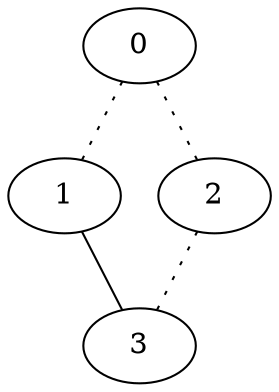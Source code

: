 graph {
a0 -- a1 [style=dotted];
a0 -- a2 [style=dotted];
a1 -- a3;
a2 -- a3 [style=dotted];
a0[label=0];
a1[label=1];
a2[label=2];
a3[label=3];
}
